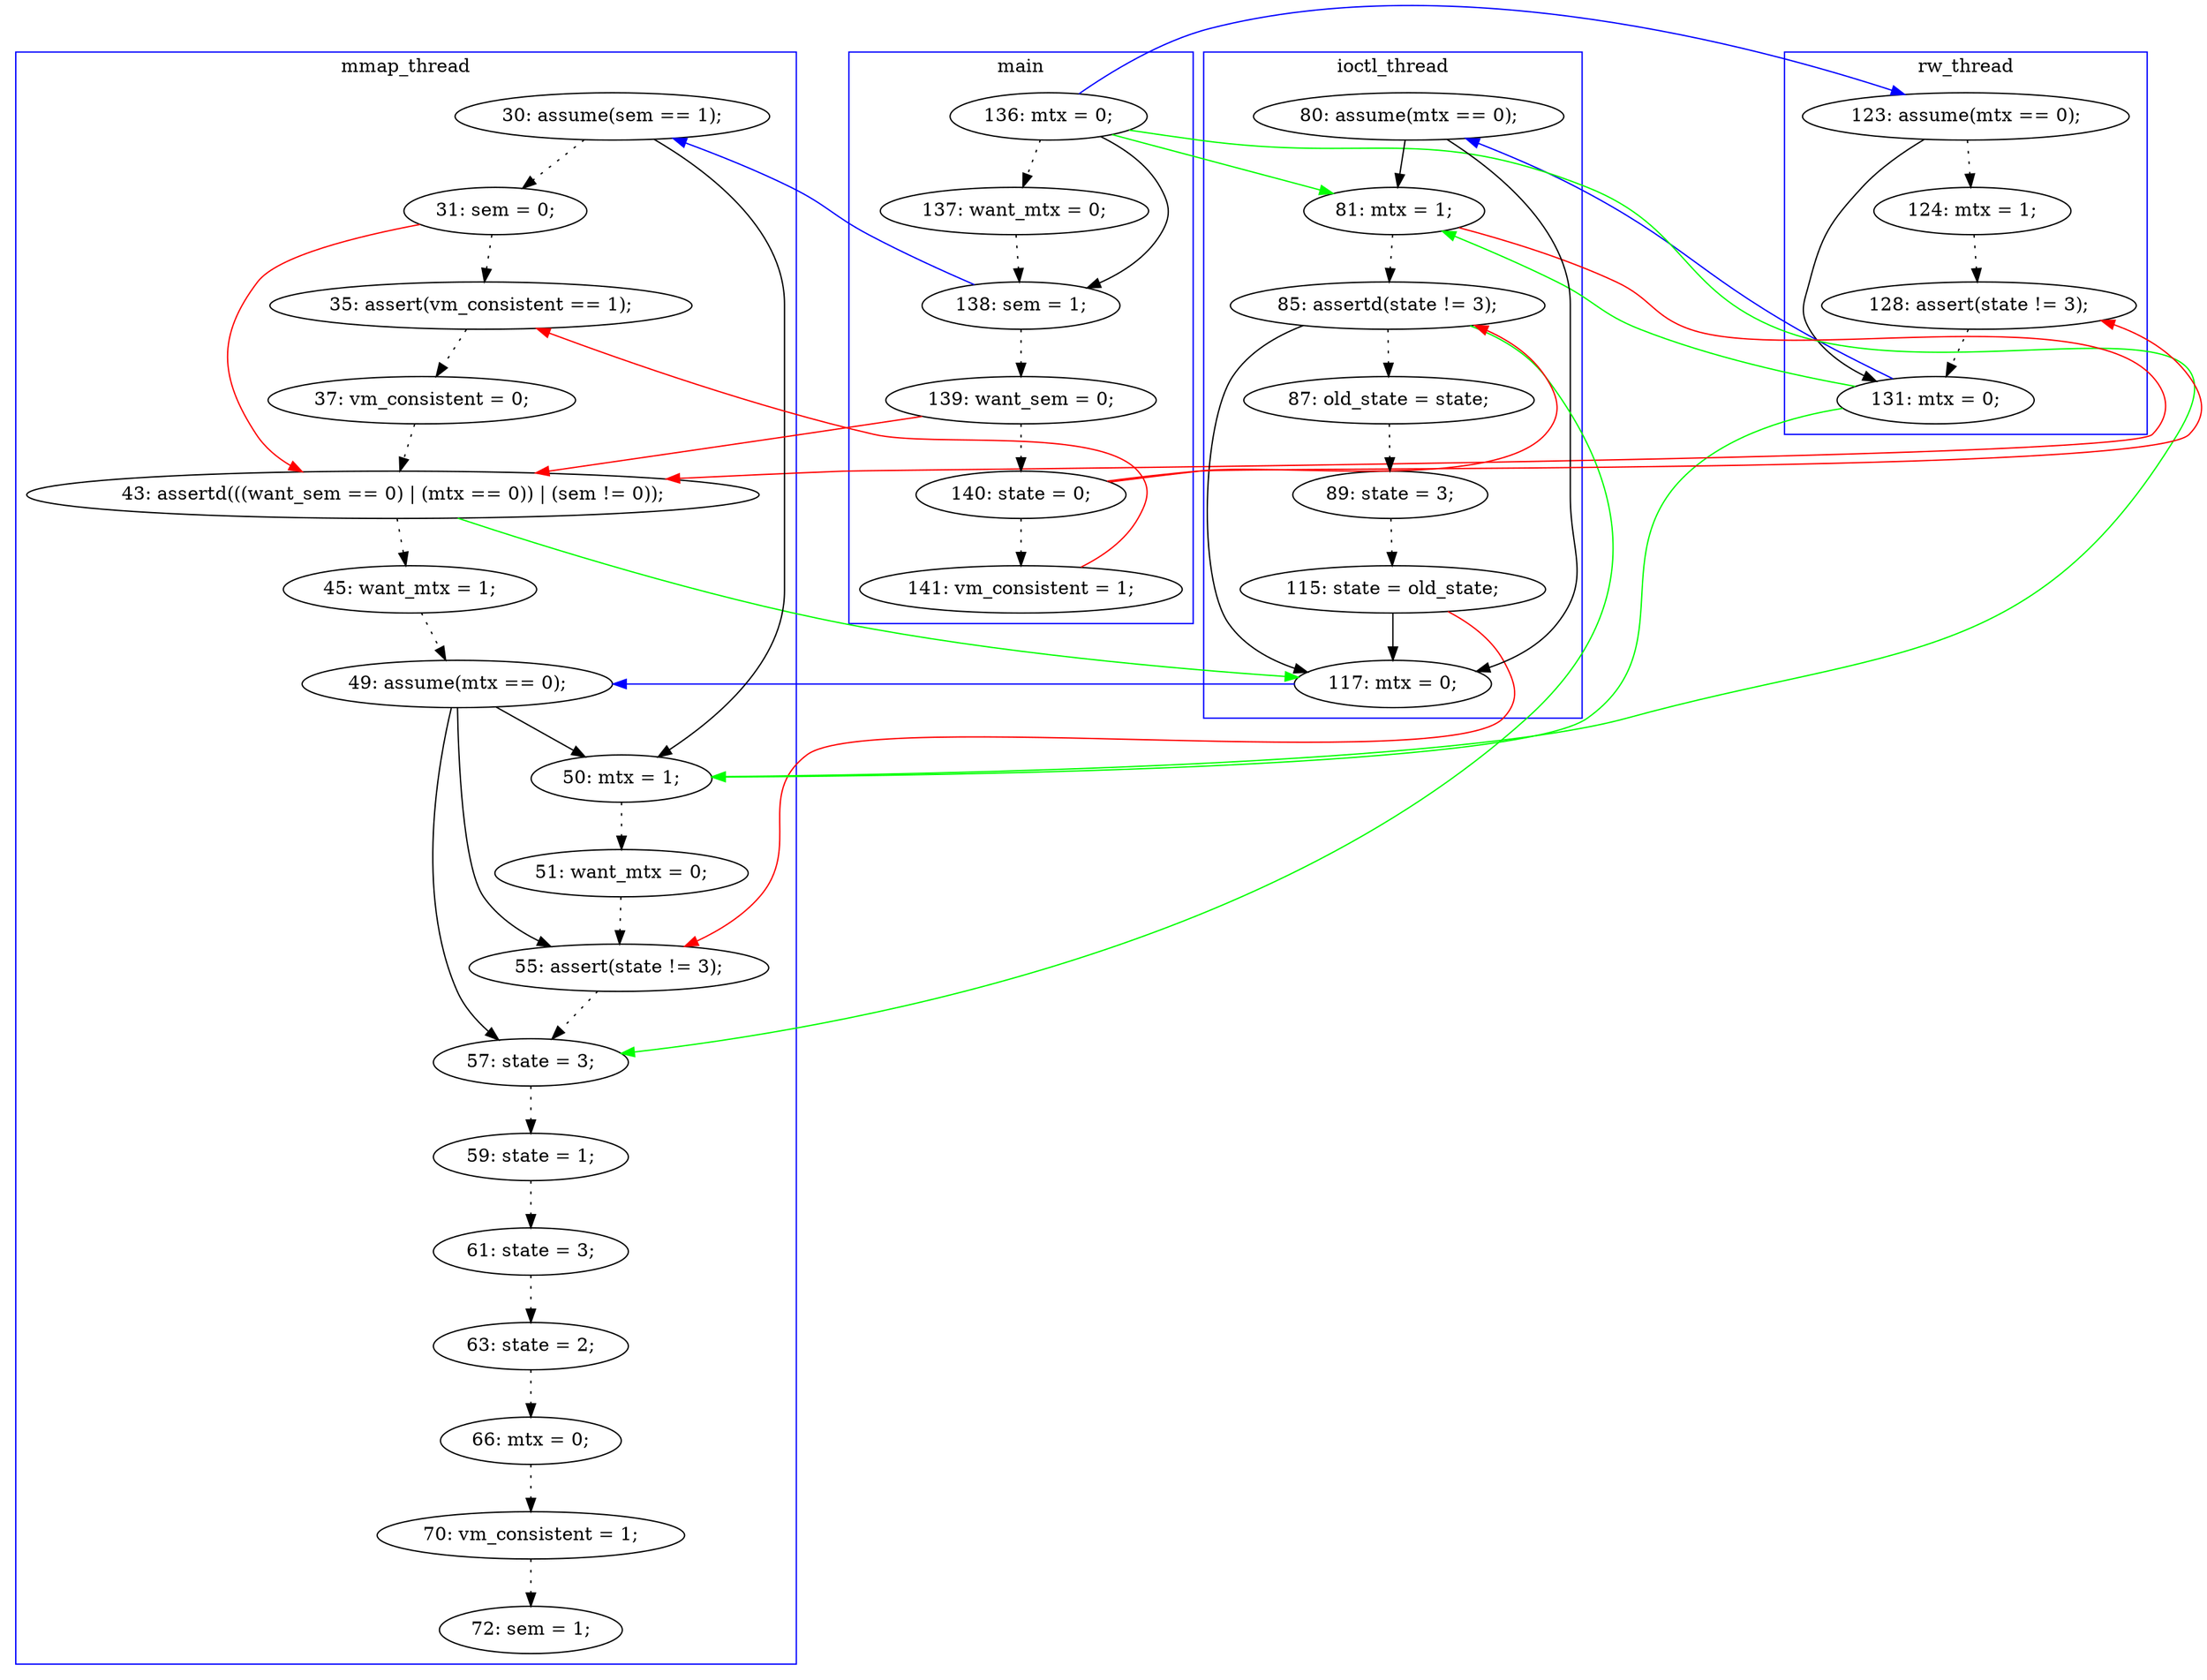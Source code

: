 digraph ProofObject {
	37 -> 38 [style = dotted, color = black]
	32 -> 37 [color = Red, constraint = false]
	12 -> 17 [color = Black]
	2 -> 20 [color = Green, constraint = false]
	43 -> 44 [style = dotted, color = black]
	30 -> 33 [color = Green, constraint = false]
	19 -> 33 [color = Black]
	13 -> 15 [style = dotted, color = black]
	21 -> 33 [color = Black]
	33 -> 34 [color = Blue, constraint = false]
	23 -> 24 [style = dotted, color = black]
	12 -> 13 [style = dotted, color = black]
	7 -> 25 [color = Red, constraint = false]
	34 -> 38 [color = Black]
	31 -> 34 [style = dotted, color = black]
	34 -> 35 [color = Black]
	27 -> 32 [style = dotted, color = black]
	2 -> 3 [style = dotted, color = black]
	30 -> 31 [style = dotted, color = black]
	32 -> 33 [color = Black]
	24 -> 30 [color = Red, constraint = false]
	35 -> 36 [style = dotted, color = black]
	23 -> 35 [color = Black]
	2 -> 35 [color = Green, constraint = false]
	6 -> 7 [style = dotted, color = black]
	38 -> 39 [style = dotted, color = black]
	41 -> 42 [style = dotted, color = black]
	36 -> 37 [style = dotted, color = black]
	34 -> 37 [color = Black]
	5 -> 30 [color = Red, constraint = false]
	5 -> 6 [style = dotted, color = black]
	2 -> 12 [color = Blue, constraint = false]
	20 -> 21 [style = dotted, color = black]
	20 -> 30 [color = Red, constraint = false]
	39 -> 40 [style = dotted, color = black]
	25 -> 26 [style = dotted, color = black]
	22 -> 27 [style = dotted, color = black]
	21 -> 38 [color = Green, constraint = false]
	40 -> 41 [style = dotted, color = black]
	15 -> 17 [style = dotted, color = black]
	4 -> 23 [color = Blue, constraint = false]
	24 -> 25 [style = dotted, color = black]
	17 -> 20 [color = Green, constraint = false]
	42 -> 43 [style = dotted, color = black]
	2 -> 4 [color = Black]
	17 -> 35 [color = Green, constraint = false]
	26 -> 30 [style = dotted, color = black]
	6 -> 15 [color = Red, constraint = false]
	19 -> 20 [color = Black]
	17 -> 19 [color = Blue, constraint = false]
	21 -> 22 [style = dotted, color = black]
	4 -> 5 [style = dotted, color = black]
	3 -> 4 [style = dotted, color = black]
	6 -> 21 [color = Red, constraint = false]
	subgraph cluster0 {
		label = main
		color = blue
		3  [label = "137: want_mtx = 0;"]
		5  [label = "139: want_sem = 0;"]
		7  [label = "141: vm_consistent = 1;"]
		2  [label = "136: mtx = 0;"]
		4  [label = "138: sem = 1;"]
		6  [label = "140: state = 0;"]
	}
	subgraph cluster3 {
		label = rw_thread
		color = blue
		17  [label = "131: mtx = 0;"]
		15  [label = "128: assert(state != 3);"]
		12  [label = "123: assume(mtx == 0);"]
		13  [label = "124: mtx = 1;"]
	}
	subgraph cluster2 {
		label = ioctl_thread
		color = blue
		22  [label = "87: old_state = state;"]
		20  [label = "81: mtx = 1;"]
		33  [label = "117: mtx = 0;"]
		21  [label = "85: assertd(state != 3);"]
		19  [label = "80: assume(mtx == 0);"]
		32  [label = "115: state = old_state;"]
		27  [label = "89: state = 3;"]
	}
	subgraph cluster1 {
		label = mmap_thread
		color = blue
		44  [label = "72: sem = 1;"]
		42  [label = "66: mtx = 0;"]
		35  [label = "50: mtx = 1;"]
		37  [label = "55: assert(state != 3);"]
		24  [label = "31: sem = 0;"]
		39  [label = "59: state = 1;"]
		34  [label = "49: assume(mtx == 0);"]
		41  [label = "63: state = 2;"]
		31  [label = "45: want_mtx = 1;"]
		38  [label = "57: state = 3;"]
		23  [label = "30: assume(sem == 1);"]
		26  [label = "37: vm_consistent = 0;"]
		40  [label = "61: state = 3;"]
		43  [label = "70: vm_consistent = 1;"]
		36  [label = "51: want_mtx = 0;"]
		25  [label = "35: assert(vm_consistent == 1);"]
		30  [label = "43: assertd(((want_sem == 0) | (mtx == 0)) | (sem != 0));"]
	}
}